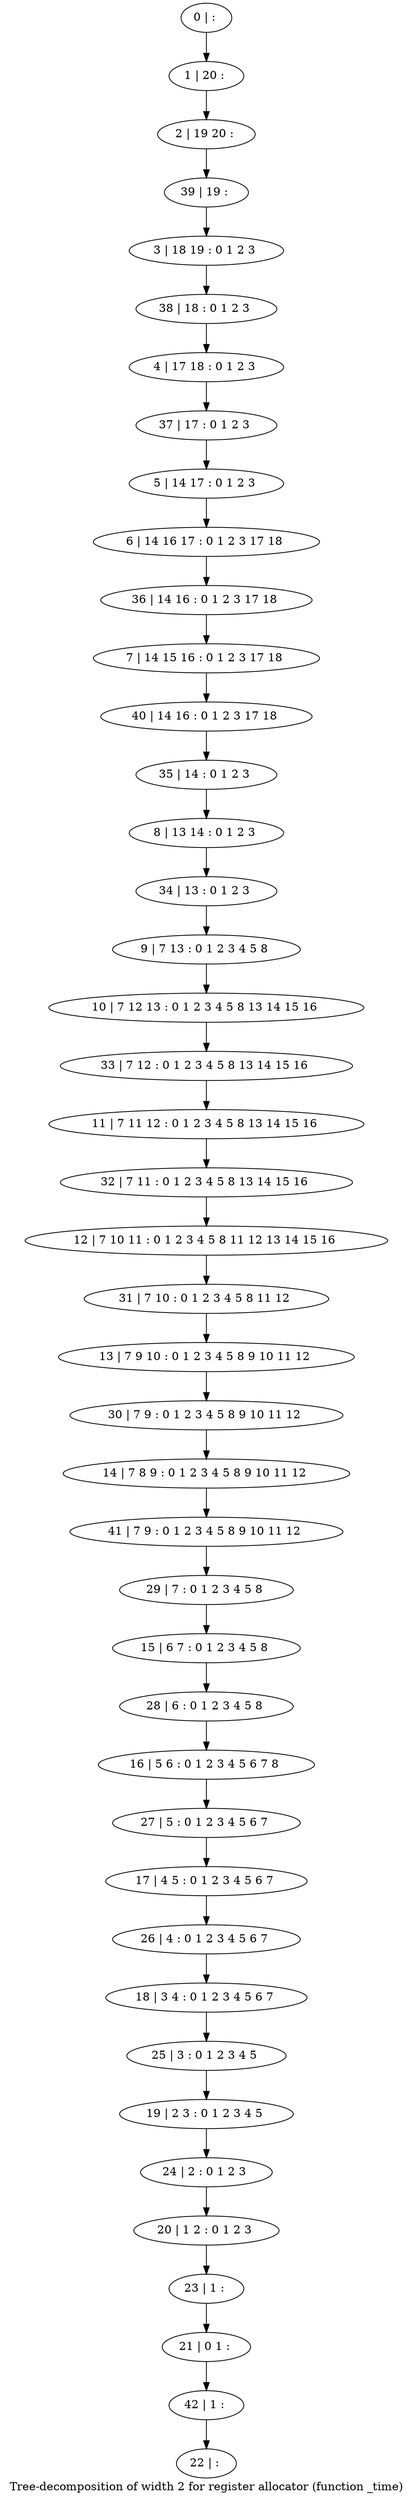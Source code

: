 digraph G {
graph [label="Tree-decomposition of width 2 for register allocator (function _time)"]
0[label="0 | : "];
1[label="1 | 20 : "];
2[label="2 | 19 20 : "];
3[label="3 | 18 19 : 0 1 2 3 "];
4[label="4 | 17 18 : 0 1 2 3 "];
5[label="5 | 14 17 : 0 1 2 3 "];
6[label="6 | 14 16 17 : 0 1 2 3 17 18 "];
7[label="7 | 14 15 16 : 0 1 2 3 17 18 "];
8[label="8 | 13 14 : 0 1 2 3 "];
9[label="9 | 7 13 : 0 1 2 3 4 5 8 "];
10[label="10 | 7 12 13 : 0 1 2 3 4 5 8 13 14 15 16 "];
11[label="11 | 7 11 12 : 0 1 2 3 4 5 8 13 14 15 16 "];
12[label="12 | 7 10 11 : 0 1 2 3 4 5 8 11 12 13 14 15 16 "];
13[label="13 | 7 9 10 : 0 1 2 3 4 5 8 9 10 11 12 "];
14[label="14 | 7 8 9 : 0 1 2 3 4 5 8 9 10 11 12 "];
15[label="15 | 6 7 : 0 1 2 3 4 5 8 "];
16[label="16 | 5 6 : 0 1 2 3 4 5 6 7 8 "];
17[label="17 | 4 5 : 0 1 2 3 4 5 6 7 "];
18[label="18 | 3 4 : 0 1 2 3 4 5 6 7 "];
19[label="19 | 2 3 : 0 1 2 3 4 5 "];
20[label="20 | 1 2 : 0 1 2 3 "];
21[label="21 | 0 1 : "];
22[label="22 | : "];
23[label="23 | 1 : "];
24[label="24 | 2 : 0 1 2 3 "];
25[label="25 | 3 : 0 1 2 3 4 5 "];
26[label="26 | 4 : 0 1 2 3 4 5 6 7 "];
27[label="27 | 5 : 0 1 2 3 4 5 6 7 "];
28[label="28 | 6 : 0 1 2 3 4 5 8 "];
29[label="29 | 7 : 0 1 2 3 4 5 8 "];
30[label="30 | 7 9 : 0 1 2 3 4 5 8 9 10 11 12 "];
31[label="31 | 7 10 : 0 1 2 3 4 5 8 11 12 "];
32[label="32 | 7 11 : 0 1 2 3 4 5 8 13 14 15 16 "];
33[label="33 | 7 12 : 0 1 2 3 4 5 8 13 14 15 16 "];
34[label="34 | 13 : 0 1 2 3 "];
35[label="35 | 14 : 0 1 2 3 "];
36[label="36 | 14 16 : 0 1 2 3 17 18 "];
37[label="37 | 17 : 0 1 2 3 "];
38[label="38 | 18 : 0 1 2 3 "];
39[label="39 | 19 : "];
40[label="40 | 14 16 : 0 1 2 3 17 18 "];
41[label="41 | 7 9 : 0 1 2 3 4 5 8 9 10 11 12 "];
42[label="42 | 1 : "];
0->1 ;
1->2 ;
5->6 ;
9->10 ;
23->21 ;
20->23 ;
24->20 ;
19->24 ;
25->19 ;
18->25 ;
26->18 ;
17->26 ;
27->17 ;
16->27 ;
28->16 ;
15->28 ;
29->15 ;
30->14 ;
13->30 ;
31->13 ;
12->31 ;
32->12 ;
11->32 ;
33->11 ;
10->33 ;
34->9 ;
8->34 ;
35->8 ;
36->7 ;
6->36 ;
37->5 ;
4->37 ;
38->4 ;
3->38 ;
39->3 ;
2->39 ;
40->35 ;
7->40 ;
41->29 ;
14->41 ;
42->22 ;
21->42 ;
}
